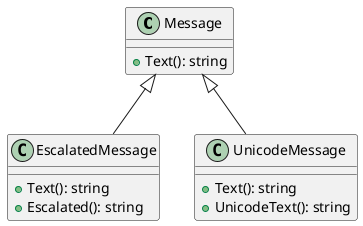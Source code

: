 @startuml mixin-diamond-1

class Message {
	+Text(): string
}

class EscalatedMessage extends Message {
	+Text(): string
	+Escalated(): string
}

class UnicodeMessage extends Message {
	+Text(): string
	+UnicodeText(): string
}


@enduml

@startuml mixin-diamond-2

class Message {
	+Text(): string
}

interface IEscalatable {
	+Escalated(): string
}

class EscalatedMessage extends Message implements IEscalatable{
	+Text(): string
	+Escalated(): string
}

class UnicodeMessage extends Message {
	+Text(): string
	+UnicodeText(): string
}

class EscalatedUnicodeMessage extends UnicodeMessage implements IEscalatable {
	+Text(): string
	+UnicodeText(): string
	+Escalated(): string
}

@enduml

